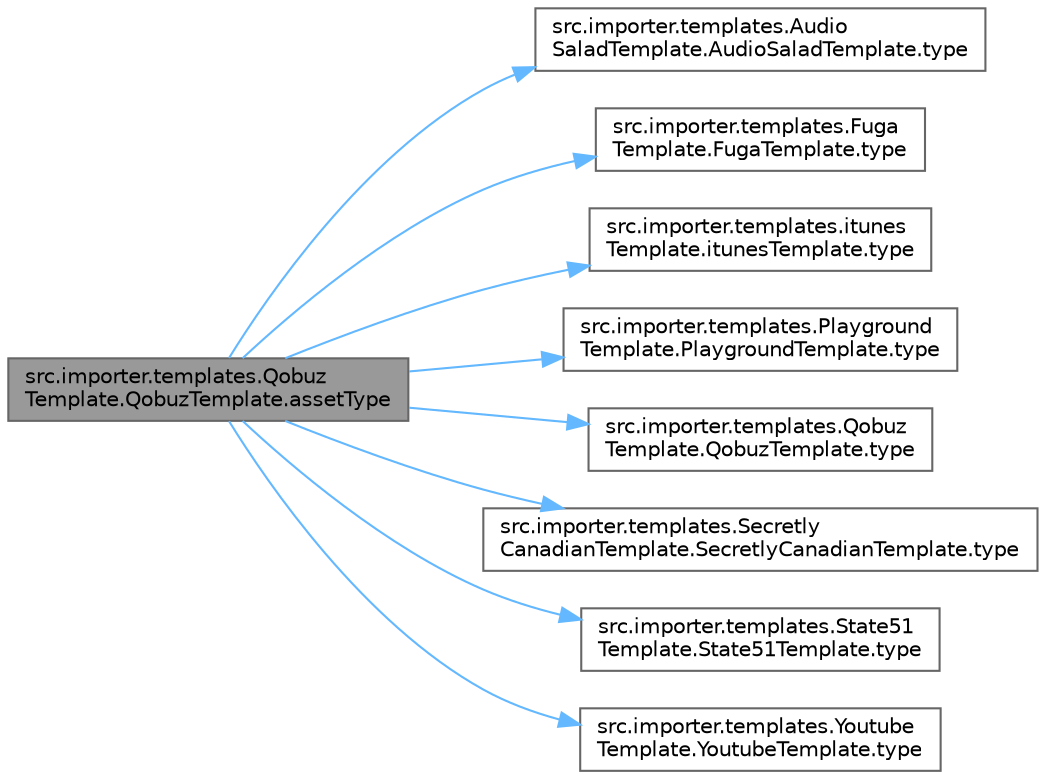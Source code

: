 digraph "src.importer.templates.QobuzTemplate.QobuzTemplate.assetType"
{
 // LATEX_PDF_SIZE
  bgcolor="transparent";
  edge [fontname=Helvetica,fontsize=10,labelfontname=Helvetica,labelfontsize=10];
  node [fontname=Helvetica,fontsize=10,shape=box,height=0.2,width=0.4];
  rankdir="LR";
  Node1 [id="Node000001",label="src.importer.templates.Qobuz\lTemplate.QobuzTemplate.assetType",height=0.2,width=0.4,color="gray40", fillcolor="grey60", style="filled", fontcolor="black",tooltip=" "];
  Node1 -> Node2 [id="edge1_Node000001_Node000002",color="steelblue1",style="solid",tooltip=" "];
  Node2 [id="Node000002",label="src.importer.templates.Audio\lSaladTemplate.AudioSaladTemplate.type",height=0.2,width=0.4,color="grey40", fillcolor="white", style="filled",URL="$classsrc_1_1importer_1_1templates_1_1_audio_salad_template_1_1_audio_salad_template.html#a65a61b1f9e81758cdba6196672148e42",tooltip=" "];
  Node1 -> Node3 [id="edge2_Node000001_Node000003",color="steelblue1",style="solid",tooltip=" "];
  Node3 [id="Node000003",label="src.importer.templates.Fuga\lTemplate.FugaTemplate.type",height=0.2,width=0.4,color="grey40", fillcolor="white", style="filled",URL="$classsrc_1_1importer_1_1templates_1_1_fuga_template_1_1_fuga_template.html#a13064f11f4a75388f9dd64fe55899363",tooltip=" "];
  Node1 -> Node4 [id="edge3_Node000001_Node000004",color="steelblue1",style="solid",tooltip=" "];
  Node4 [id="Node000004",label="src.importer.templates.itunes\lTemplate.itunesTemplate.type",height=0.2,width=0.4,color="grey40", fillcolor="white", style="filled",URL="$classsrc_1_1importer_1_1templates_1_1itunes_template_1_1itunes_template.html#abec1efea1396cd32c20b3fa9855d4b16",tooltip=" "];
  Node1 -> Node5 [id="edge4_Node000001_Node000005",color="steelblue1",style="solid",tooltip=" "];
  Node5 [id="Node000005",label="src.importer.templates.Playground\lTemplate.PlaygroundTemplate.type",height=0.2,width=0.4,color="grey40", fillcolor="white", style="filled",URL="$classsrc_1_1importer_1_1templates_1_1_playground_template_1_1_playground_template.html#a129310979b74ea5d29097148128b4159",tooltip=" "];
  Node1 -> Node6 [id="edge5_Node000001_Node000006",color="steelblue1",style="solid",tooltip=" "];
  Node6 [id="Node000006",label="src.importer.templates.Qobuz\lTemplate.QobuzTemplate.type",height=0.2,width=0.4,color="grey40", fillcolor="white", style="filled",URL="$classsrc_1_1importer_1_1templates_1_1_qobuz_template_1_1_qobuz_template.html#a028c49c9e258ccd4cfbe38fd9434e81e",tooltip=" "];
  Node1 -> Node7 [id="edge6_Node000001_Node000007",color="steelblue1",style="solid",tooltip=" "];
  Node7 [id="Node000007",label="src.importer.templates.Secretly\lCanadianTemplate.SecretlyCanadianTemplate.type",height=0.2,width=0.4,color="grey40", fillcolor="white", style="filled",URL="$classsrc_1_1importer_1_1templates_1_1_secretly_canadian_template_1_1_secretly_canadian_template.html#a0cbcabeb836982e8be9c369ad2b7f7f7",tooltip=" "];
  Node1 -> Node8 [id="edge7_Node000001_Node000008",color="steelblue1",style="solid",tooltip=" "];
  Node8 [id="Node000008",label="src.importer.templates.State51\lTemplate.State51Template.type",height=0.2,width=0.4,color="grey40", fillcolor="white", style="filled",URL="$classsrc_1_1importer_1_1templates_1_1_state51_template_1_1_state51_template.html#ab859a647d12a57e1dca3658d92863401",tooltip=" "];
  Node1 -> Node9 [id="edge8_Node000001_Node000009",color="steelblue1",style="solid",tooltip=" "];
  Node9 [id="Node000009",label="src.importer.templates.Youtube\lTemplate.YoutubeTemplate.type",height=0.2,width=0.4,color="grey40", fillcolor="white", style="filled",URL="$classsrc_1_1importer_1_1templates_1_1_youtube_template_1_1_youtube_template.html#acca7625546f4004c368efec634b69cb9",tooltip=" "];
}
